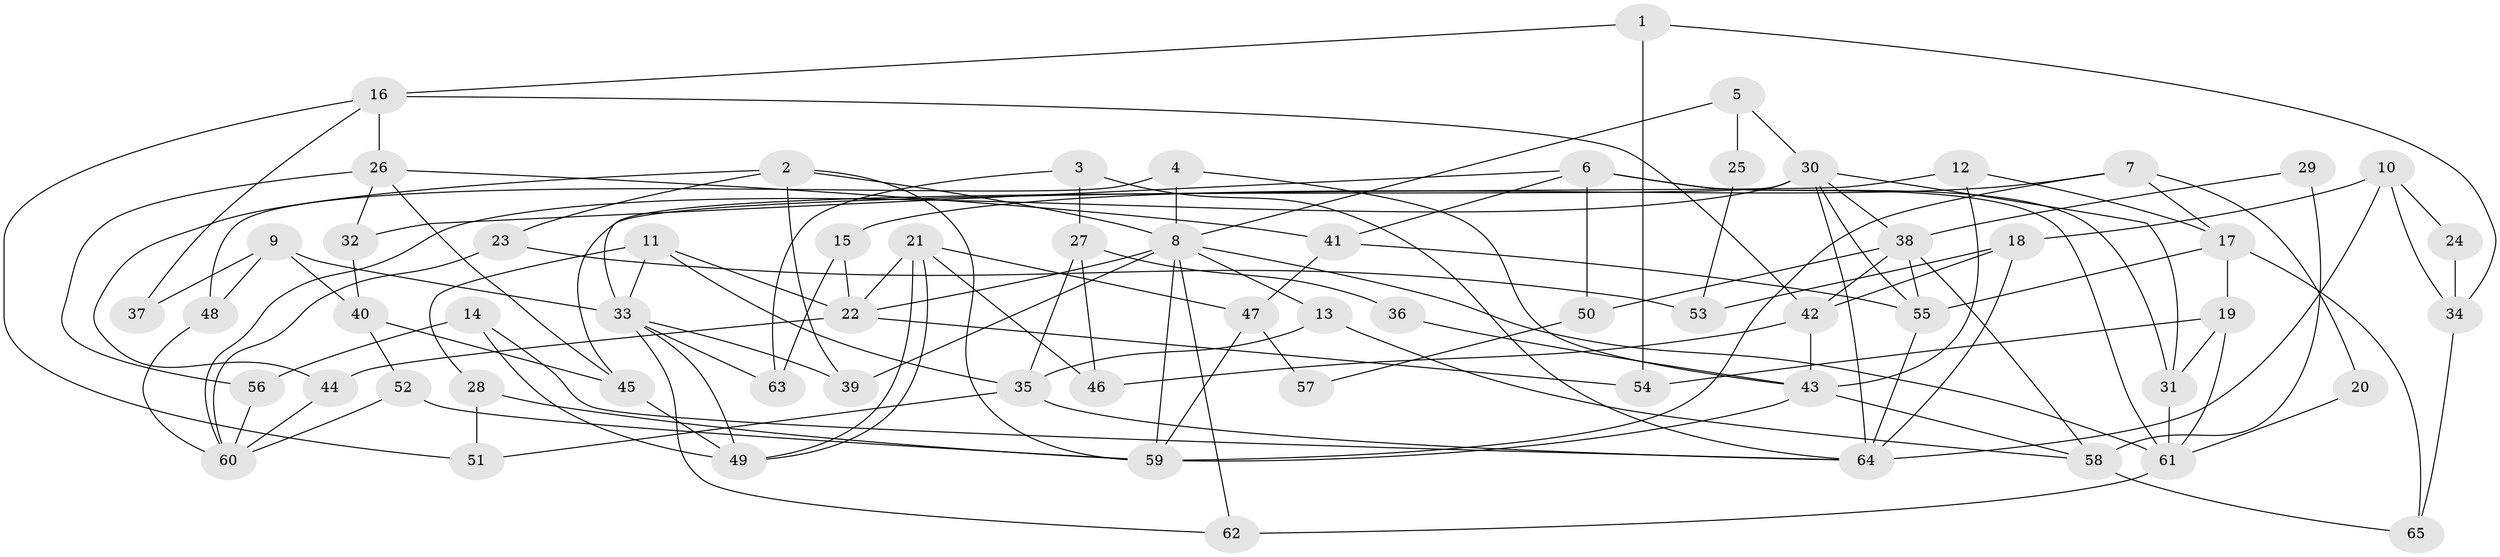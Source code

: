// Generated by graph-tools (version 1.1) at 2025/35/03/09/25 02:35:53]
// undirected, 65 vertices, 130 edges
graph export_dot {
graph [start="1"]
  node [color=gray90,style=filled];
  1;
  2;
  3;
  4;
  5;
  6;
  7;
  8;
  9;
  10;
  11;
  12;
  13;
  14;
  15;
  16;
  17;
  18;
  19;
  20;
  21;
  22;
  23;
  24;
  25;
  26;
  27;
  28;
  29;
  30;
  31;
  32;
  33;
  34;
  35;
  36;
  37;
  38;
  39;
  40;
  41;
  42;
  43;
  44;
  45;
  46;
  47;
  48;
  49;
  50;
  51;
  52;
  53;
  54;
  55;
  56;
  57;
  58;
  59;
  60;
  61;
  62;
  63;
  64;
  65;
  1 -- 34;
  1 -- 16;
  1 -- 54;
  2 -- 8;
  2 -- 59;
  2 -- 23;
  2 -- 39;
  2 -- 44;
  3 -- 63;
  3 -- 64;
  3 -- 27;
  4 -- 48;
  4 -- 8;
  4 -- 43;
  5 -- 8;
  5 -- 30;
  5 -- 25;
  6 -- 61;
  6 -- 32;
  6 -- 31;
  6 -- 41;
  6 -- 50;
  7 -- 17;
  7 -- 59;
  7 -- 15;
  7 -- 20;
  8 -- 22;
  8 -- 61;
  8 -- 13;
  8 -- 39;
  8 -- 59;
  8 -- 62;
  9 -- 40;
  9 -- 33;
  9 -- 37;
  9 -- 48;
  10 -- 64;
  10 -- 18;
  10 -- 24;
  10 -- 34;
  11 -- 33;
  11 -- 22;
  11 -- 28;
  11 -- 35;
  12 -- 43;
  12 -- 17;
  12 -- 45;
  13 -- 58;
  13 -- 35;
  14 -- 64;
  14 -- 49;
  14 -- 56;
  15 -- 22;
  15 -- 63;
  16 -- 51;
  16 -- 26;
  16 -- 37;
  16 -- 42;
  17 -- 19;
  17 -- 55;
  17 -- 65;
  18 -- 42;
  18 -- 64;
  18 -- 53;
  19 -- 31;
  19 -- 61;
  19 -- 54;
  20 -- 61;
  21 -- 49;
  21 -- 49;
  21 -- 22;
  21 -- 46;
  21 -- 47;
  22 -- 54;
  22 -- 44;
  23 -- 60;
  23 -- 53;
  24 -- 34;
  25 -- 53;
  26 -- 41;
  26 -- 45;
  26 -- 32;
  26 -- 56;
  27 -- 35;
  27 -- 36;
  27 -- 46;
  28 -- 59;
  28 -- 51;
  29 -- 58;
  29 -- 38;
  30 -- 55;
  30 -- 64;
  30 -- 31;
  30 -- 33;
  30 -- 38;
  30 -- 60;
  31 -- 61;
  32 -- 40;
  33 -- 39;
  33 -- 49;
  33 -- 62;
  33 -- 63;
  34 -- 65;
  35 -- 51;
  35 -- 64;
  36 -- 43;
  38 -- 42;
  38 -- 50;
  38 -- 55;
  38 -- 58;
  40 -- 45;
  40 -- 52;
  41 -- 47;
  41 -- 55;
  42 -- 46;
  42 -- 43;
  43 -- 58;
  43 -- 59;
  44 -- 60;
  45 -- 49;
  47 -- 59;
  47 -- 57;
  48 -- 60;
  50 -- 57;
  52 -- 60;
  52 -- 59;
  55 -- 64;
  56 -- 60;
  58 -- 65;
  61 -- 62;
}
